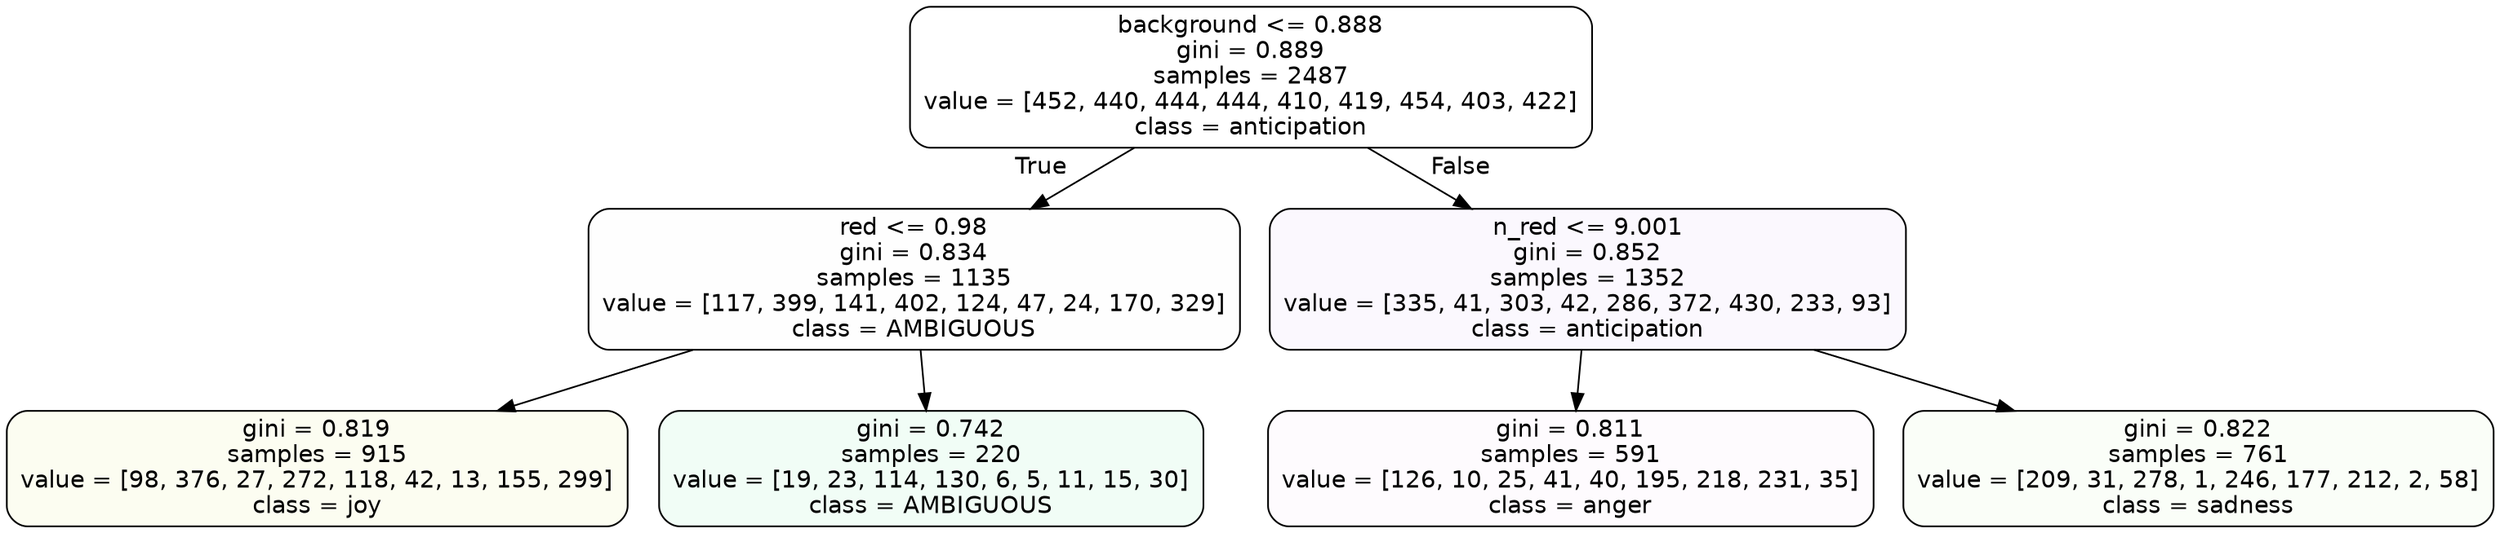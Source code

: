 digraph Tree {
node [shape=box, style="filled, rounded", color="black", fontname=helvetica] ;
edge [fontname=helvetica] ;
0 [label="background <= 0.888\ngini = 0.889\nsamples = 2487\nvalue = [452, 440, 444, 444, 410, 419, 454, 403, 422]\nclass = anticipation", fillcolor="#8139e500"] ;
1 [label="red <= 0.98\ngini = 0.834\nsamples = 1135\nvalue = [117, 399, 141, 402, 124, 47, 24, 170, 329]\nclass = AMBIGUOUS", fillcolor="#39e58101"] ;
0 -> 1 [labeldistance=2.5, labelangle=45, headlabel="True"] ;
2 [label="gini = 0.819\nsamples = 915\nvalue = [98, 376, 27, 272, 118, 42, 13, 155, 299]\nclass = joy", fillcolor="#d7e53912"] ;
1 -> 2 ;
3 [label="gini = 0.742\nsamples = 220\nvalue = [19, 23, 114, 130, 6, 5, 11, 15, 30]\nclass = AMBIGUOUS", fillcolor="#39e58111"] ;
1 -> 3 ;
4 [label="n_red <= 9.001\ngini = 0.852\nsamples = 1352\nvalue = [335, 41, 303, 42, 286, 372, 430, 233, 93]\nclass = anticipation", fillcolor="#8139e508"] ;
0 -> 4 [labeldistance=2.5, labelangle=-45, headlabel="False"] ;
5 [label="gini = 0.811\nsamples = 591\nvalue = [126, 10, 25, 41, 40, 195, 218, 231, 35]\nclass = anger", fillcolor="#e539d705"] ;
4 -> 5 ;
6 [label="gini = 0.822\nsamples = 761\nvalue = [209, 31, 278, 1, 246, 177, 212, 2, 58]\nclass = sadness", fillcolor="#64e53908"] ;
4 -> 6 ;
}